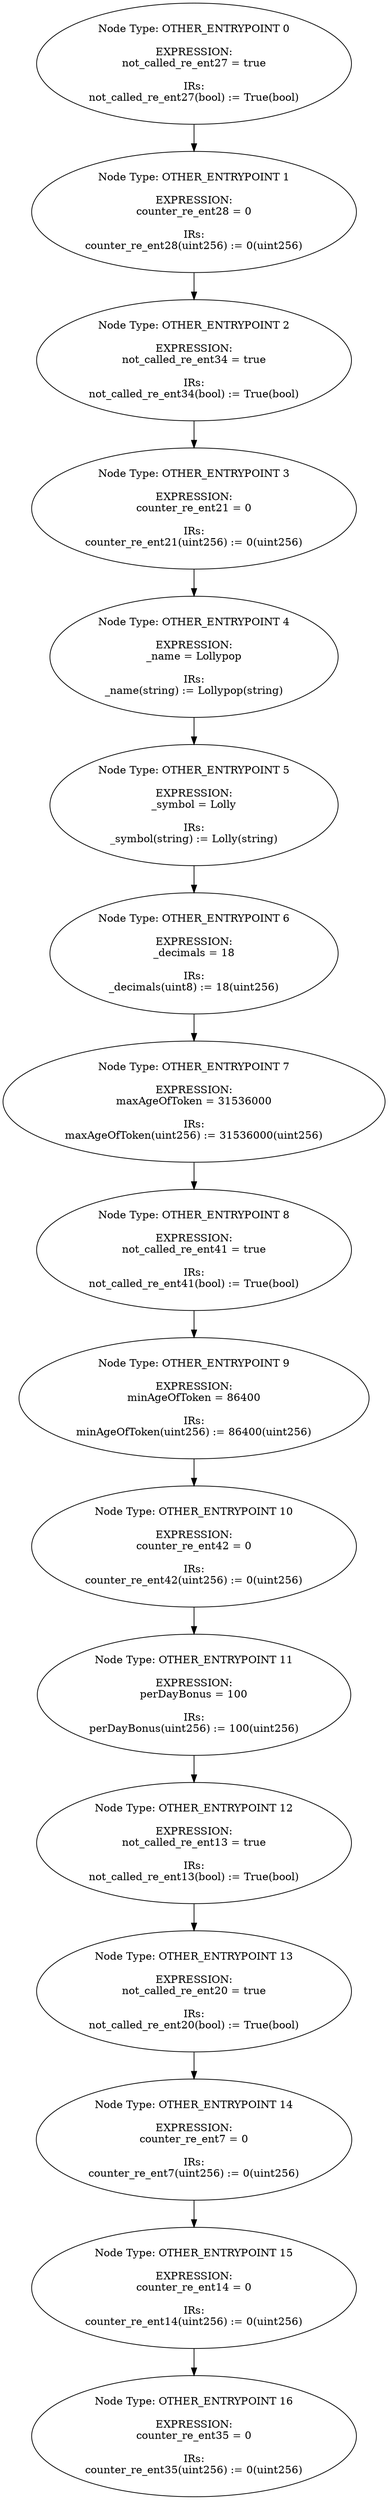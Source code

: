 digraph{
0[label="Node Type: OTHER_ENTRYPOINT 0

EXPRESSION:
not_called_re_ent27 = true

IRs:
not_called_re_ent27(bool) := True(bool)"];
0->1;
1[label="Node Type: OTHER_ENTRYPOINT 1

EXPRESSION:
counter_re_ent28 = 0

IRs:
counter_re_ent28(uint256) := 0(uint256)"];
1->2;
2[label="Node Type: OTHER_ENTRYPOINT 2

EXPRESSION:
not_called_re_ent34 = true

IRs:
not_called_re_ent34(bool) := True(bool)"];
2->3;
3[label="Node Type: OTHER_ENTRYPOINT 3

EXPRESSION:
counter_re_ent21 = 0

IRs:
counter_re_ent21(uint256) := 0(uint256)"];
3->4;
4[label="Node Type: OTHER_ENTRYPOINT 4

EXPRESSION:
_name = Lollypop

IRs:
_name(string) := Lollypop(string)"];
4->5;
5[label="Node Type: OTHER_ENTRYPOINT 5

EXPRESSION:
_symbol = Lolly

IRs:
_symbol(string) := Lolly(string)"];
5->6;
6[label="Node Type: OTHER_ENTRYPOINT 6

EXPRESSION:
_decimals = 18

IRs:
_decimals(uint8) := 18(uint256)"];
6->7;
7[label="Node Type: OTHER_ENTRYPOINT 7

EXPRESSION:
maxAgeOfToken = 31536000

IRs:
maxAgeOfToken(uint256) := 31536000(uint256)"];
7->8;
8[label="Node Type: OTHER_ENTRYPOINT 8

EXPRESSION:
not_called_re_ent41 = true

IRs:
not_called_re_ent41(bool) := True(bool)"];
8->9;
9[label="Node Type: OTHER_ENTRYPOINT 9

EXPRESSION:
minAgeOfToken = 86400

IRs:
minAgeOfToken(uint256) := 86400(uint256)"];
9->10;
10[label="Node Type: OTHER_ENTRYPOINT 10

EXPRESSION:
counter_re_ent42 = 0

IRs:
counter_re_ent42(uint256) := 0(uint256)"];
10->11;
11[label="Node Type: OTHER_ENTRYPOINT 11

EXPRESSION:
perDayBonus = 100

IRs:
perDayBonus(uint256) := 100(uint256)"];
11->12;
12[label="Node Type: OTHER_ENTRYPOINT 12

EXPRESSION:
not_called_re_ent13 = true

IRs:
not_called_re_ent13(bool) := True(bool)"];
12->13;
13[label="Node Type: OTHER_ENTRYPOINT 13

EXPRESSION:
not_called_re_ent20 = true

IRs:
not_called_re_ent20(bool) := True(bool)"];
13->14;
14[label="Node Type: OTHER_ENTRYPOINT 14

EXPRESSION:
counter_re_ent7 = 0

IRs:
counter_re_ent7(uint256) := 0(uint256)"];
14->15;
15[label="Node Type: OTHER_ENTRYPOINT 15

EXPRESSION:
counter_re_ent14 = 0

IRs:
counter_re_ent14(uint256) := 0(uint256)"];
15->16;
16[label="Node Type: OTHER_ENTRYPOINT 16

EXPRESSION:
counter_re_ent35 = 0

IRs:
counter_re_ent35(uint256) := 0(uint256)"];
}
